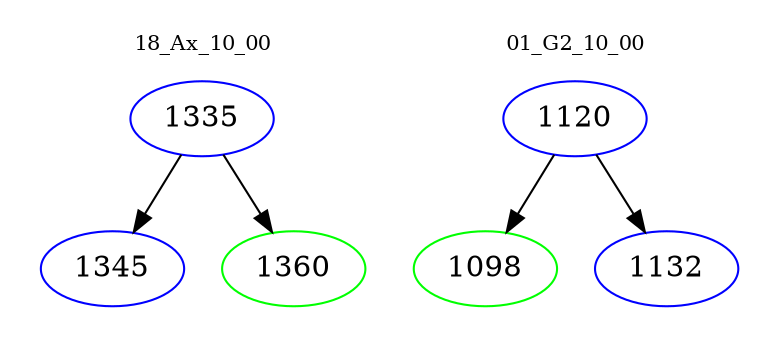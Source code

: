 digraph{
subgraph cluster_0 {
color = white
label = "18_Ax_10_00";
fontsize=10;
T0_1335 [label="1335", color="blue"]
T0_1335 -> T0_1345 [color="black"]
T0_1345 [label="1345", color="blue"]
T0_1335 -> T0_1360 [color="black"]
T0_1360 [label="1360", color="green"]
}
subgraph cluster_1 {
color = white
label = "01_G2_10_00";
fontsize=10;
T1_1120 [label="1120", color="blue"]
T1_1120 -> T1_1098 [color="black"]
T1_1098 [label="1098", color="green"]
T1_1120 -> T1_1132 [color="black"]
T1_1132 [label="1132", color="blue"]
}
}
